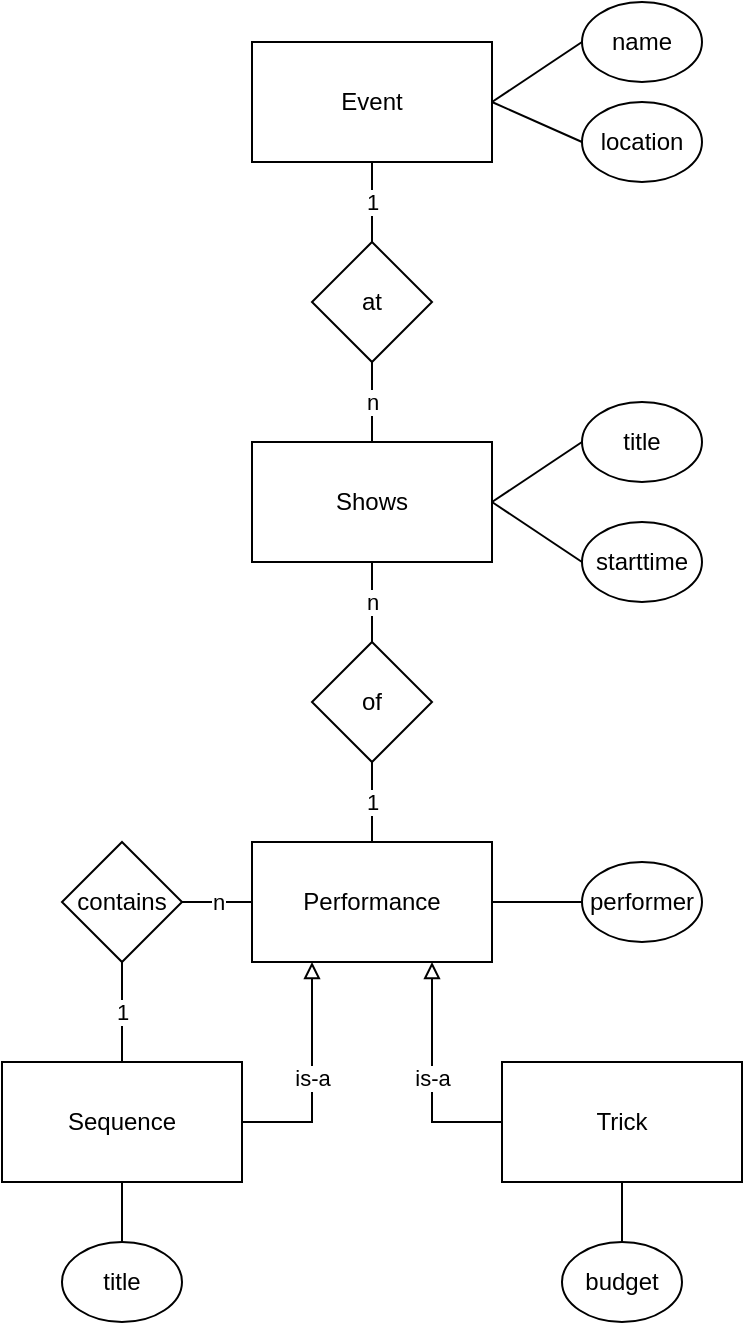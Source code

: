 <mxfile version="18.0.2" type="device"><diagram id="R2lEEEUBdFMjLlhIrx00" name="Page-1"><mxGraphModel dx="1051" dy="682" grid="1" gridSize="10" guides="1" tooltips="1" connect="1" arrows="1" fold="1" page="1" pageScale="1" pageWidth="850" pageHeight="1100" background="none" math="0" shadow="0" extFonts="Permanent Marker^https://fonts.googleapis.com/css?family=Permanent+Marker"><root><mxCell id="0"/><mxCell id="1" parent="0"/><mxCell id="LrZ6wzPJ0l4Ao6zBtygf-9" value="1" style="edgeStyle=orthogonalEdgeStyle;rounded=0;orthogonalLoop=1;jettySize=auto;html=1;endArrow=none;endFill=0;" edge="1" parent="1" source="LrZ6wzPJ0l4Ao6zBtygf-2" target="LrZ6wzPJ0l4Ao6zBtygf-5"><mxGeometry relative="1" as="geometry"/></mxCell><mxCell id="LrZ6wzPJ0l4Ao6zBtygf-2" value="Event" style="rounded=0;whiteSpace=wrap;html=1;" vertex="1" parent="1"><mxGeometry x="365" y="40" width="120" height="60" as="geometry"/></mxCell><mxCell id="LrZ6wzPJ0l4Ao6zBtygf-3" value="name" style="ellipse;whiteSpace=wrap;html=1;" vertex="1" parent="1"><mxGeometry x="530" y="20" width="60" height="40" as="geometry"/></mxCell><mxCell id="LrZ6wzPJ0l4Ao6zBtygf-4" value="location" style="ellipse;whiteSpace=wrap;html=1;" vertex="1" parent="1"><mxGeometry x="530" y="70" width="60" height="40" as="geometry"/></mxCell><mxCell id="LrZ6wzPJ0l4Ao6zBtygf-10" value="n" style="edgeStyle=orthogonalEdgeStyle;rounded=0;orthogonalLoop=1;jettySize=auto;html=1;endArrow=none;endFill=0;" edge="1" parent="1" source="LrZ6wzPJ0l4Ao6zBtygf-5" target="LrZ6wzPJ0l4Ao6zBtygf-6"><mxGeometry relative="1" as="geometry"/></mxCell><mxCell id="LrZ6wzPJ0l4Ao6zBtygf-5" value="at" style="rhombus;whiteSpace=wrap;html=1;" vertex="1" parent="1"><mxGeometry x="395" y="140" width="60" height="60" as="geometry"/></mxCell><mxCell id="LrZ6wzPJ0l4Ao6zBtygf-11" value="n" style="edgeStyle=orthogonalEdgeStyle;rounded=0;orthogonalLoop=1;jettySize=auto;html=1;endArrow=none;endFill=0;" edge="1" parent="1" source="LrZ6wzPJ0l4Ao6zBtygf-6" target="LrZ6wzPJ0l4Ao6zBtygf-7"><mxGeometry relative="1" as="geometry"/></mxCell><mxCell id="LrZ6wzPJ0l4Ao6zBtygf-6" value="Shows" style="rounded=0;whiteSpace=wrap;html=1;" vertex="1" parent="1"><mxGeometry x="365" y="240" width="120" height="60" as="geometry"/></mxCell><mxCell id="LrZ6wzPJ0l4Ao6zBtygf-12" value="1" style="edgeStyle=orthogonalEdgeStyle;rounded=0;orthogonalLoop=1;jettySize=auto;html=1;endArrow=none;endFill=0;" edge="1" parent="1" source="LrZ6wzPJ0l4Ao6zBtygf-7" target="LrZ6wzPJ0l4Ao6zBtygf-8"><mxGeometry relative="1" as="geometry"/></mxCell><mxCell id="LrZ6wzPJ0l4Ao6zBtygf-7" value="of" style="rhombus;whiteSpace=wrap;html=1;" vertex="1" parent="1"><mxGeometry x="395" y="340" width="60" height="60" as="geometry"/></mxCell><mxCell id="LrZ6wzPJ0l4Ao6zBtygf-8" value="Performance" style="rounded=0;whiteSpace=wrap;html=1;" vertex="1" parent="1"><mxGeometry x="365" y="440" width="120" height="60" as="geometry"/></mxCell><mxCell id="LrZ6wzPJ0l4Ao6zBtygf-13" value="starttime" style="ellipse;whiteSpace=wrap;html=1;" vertex="1" parent="1"><mxGeometry x="530" y="280" width="60" height="40" as="geometry"/></mxCell><mxCell id="LrZ6wzPJ0l4Ao6zBtygf-14" value="" style="endArrow=none;html=1;rounded=0;entryX=1;entryY=0.5;entryDx=0;entryDy=0;exitX=0;exitY=0.5;exitDx=0;exitDy=0;" edge="1" parent="1" source="LrZ6wzPJ0l4Ao6zBtygf-3" target="LrZ6wzPJ0l4Ao6zBtygf-2"><mxGeometry width="50" height="50" relative="1" as="geometry"><mxPoint x="370" y="350" as="sourcePoint"/><mxPoint x="420" y="300" as="targetPoint"/></mxGeometry></mxCell><mxCell id="LrZ6wzPJ0l4Ao6zBtygf-15" value="" style="endArrow=none;html=1;rounded=0;entryX=1;entryY=0.5;entryDx=0;entryDy=0;exitX=0;exitY=0.5;exitDx=0;exitDy=0;" edge="1" parent="1" source="LrZ6wzPJ0l4Ao6zBtygf-4" target="LrZ6wzPJ0l4Ao6zBtygf-2"><mxGeometry width="50" height="50" relative="1" as="geometry"><mxPoint x="540" y="50" as="sourcePoint"/><mxPoint x="495" y="80" as="targetPoint"/></mxGeometry></mxCell><mxCell id="LrZ6wzPJ0l4Ao6zBtygf-19" value="" style="edgeStyle=orthogonalEdgeStyle;rounded=0;orthogonalLoop=1;jettySize=auto;html=1;endArrow=none;endFill=0;" edge="1" parent="1" source="LrZ6wzPJ0l4Ao6zBtygf-18" target="LrZ6wzPJ0l4Ao6zBtygf-8"><mxGeometry relative="1" as="geometry"/></mxCell><mxCell id="LrZ6wzPJ0l4Ao6zBtygf-18" value="performer" style="ellipse;whiteSpace=wrap;html=1;" vertex="1" parent="1"><mxGeometry x="530" y="450" width="60" height="40" as="geometry"/></mxCell><mxCell id="LrZ6wzPJ0l4Ao6zBtygf-26" value="is-a" style="edgeStyle=orthogonalEdgeStyle;rounded=0;orthogonalLoop=1;jettySize=auto;html=1;exitX=0;exitY=0.5;exitDx=0;exitDy=0;entryX=0.75;entryY=1;entryDx=0;entryDy=0;endArrow=block;endFill=0;startArrow=none;startFill=0;" edge="1" parent="1" source="LrZ6wzPJ0l4Ao6zBtygf-20" target="LrZ6wzPJ0l4Ao6zBtygf-8"><mxGeometry relative="1" as="geometry"/></mxCell><mxCell id="LrZ6wzPJ0l4Ao6zBtygf-20" value="Trick" style="rounded=0;whiteSpace=wrap;html=1;" vertex="1" parent="1"><mxGeometry x="490" y="550" width="120" height="60" as="geometry"/></mxCell><mxCell id="LrZ6wzPJ0l4Ao6zBtygf-25" value="is-a" style="edgeStyle=orthogonalEdgeStyle;rounded=0;orthogonalLoop=1;jettySize=auto;html=1;exitX=1;exitY=0.5;exitDx=0;exitDy=0;entryX=0.25;entryY=1;entryDx=0;entryDy=0;endArrow=block;endFill=0;" edge="1" parent="1" source="LrZ6wzPJ0l4Ao6zBtygf-21" target="LrZ6wzPJ0l4Ao6zBtygf-8"><mxGeometry relative="1" as="geometry"/></mxCell><mxCell id="LrZ6wzPJ0l4Ao6zBtygf-21" value="Sequence" style="rounded=0;whiteSpace=wrap;html=1;" vertex="1" parent="1"><mxGeometry x="240" y="550" width="120" height="60" as="geometry"/></mxCell><mxCell id="LrZ6wzPJ0l4Ao6zBtygf-23" value="n" style="edgeStyle=orthogonalEdgeStyle;rounded=0;orthogonalLoop=1;jettySize=auto;html=1;endArrow=none;endFill=0;" edge="1" parent="1" source="LrZ6wzPJ0l4Ao6zBtygf-22" target="LrZ6wzPJ0l4Ao6zBtygf-8"><mxGeometry relative="1" as="geometry"/></mxCell><mxCell id="LrZ6wzPJ0l4Ao6zBtygf-24" value="1" style="edgeStyle=orthogonalEdgeStyle;rounded=0;orthogonalLoop=1;jettySize=auto;html=1;endArrow=none;endFill=0;" edge="1" parent="1" source="LrZ6wzPJ0l4Ao6zBtygf-22" target="LrZ6wzPJ0l4Ao6zBtygf-21"><mxGeometry relative="1" as="geometry"/></mxCell><mxCell id="LrZ6wzPJ0l4Ao6zBtygf-22" value="contains" style="rhombus;whiteSpace=wrap;html=1;" vertex="1" parent="1"><mxGeometry x="270" y="440" width="60" height="60" as="geometry"/></mxCell><mxCell id="LrZ6wzPJ0l4Ao6zBtygf-28" value="" style="edgeStyle=orthogonalEdgeStyle;rounded=0;orthogonalLoop=1;jettySize=auto;html=1;startArrow=none;startFill=0;endArrow=none;endFill=0;" edge="1" parent="1" source="LrZ6wzPJ0l4Ao6zBtygf-27" target="LrZ6wzPJ0l4Ao6zBtygf-20"><mxGeometry relative="1" as="geometry"/></mxCell><mxCell id="LrZ6wzPJ0l4Ao6zBtygf-27" value="budget" style="ellipse;whiteSpace=wrap;html=1;" vertex="1" parent="1"><mxGeometry x="520" y="640" width="60" height="40" as="geometry"/></mxCell><mxCell id="LrZ6wzPJ0l4Ao6zBtygf-30" value="" style="edgeStyle=orthogonalEdgeStyle;rounded=0;orthogonalLoop=1;jettySize=auto;html=1;startArrow=none;startFill=0;endArrow=none;endFill=0;" edge="1" parent="1" source="LrZ6wzPJ0l4Ao6zBtygf-29" target="LrZ6wzPJ0l4Ao6zBtygf-21"><mxGeometry relative="1" as="geometry"/></mxCell><mxCell id="LrZ6wzPJ0l4Ao6zBtygf-29" value="title" style="ellipse;whiteSpace=wrap;html=1;" vertex="1" parent="1"><mxGeometry x="270" y="640" width="60" height="40" as="geometry"/></mxCell><mxCell id="LrZ6wzPJ0l4Ao6zBtygf-31" value="title" style="ellipse;whiteSpace=wrap;html=1;" vertex="1" parent="1"><mxGeometry x="530" y="220" width="60" height="40" as="geometry"/></mxCell><mxCell id="LrZ6wzPJ0l4Ao6zBtygf-32" value="" style="endArrow=none;html=1;rounded=0;entryX=1;entryY=0.5;entryDx=0;entryDy=0;exitX=0;exitY=0.5;exitDx=0;exitDy=0;" edge="1" parent="1" source="LrZ6wzPJ0l4Ao6zBtygf-31" target="LrZ6wzPJ0l4Ao6zBtygf-6"><mxGeometry width="50" height="50" relative="1" as="geometry"><mxPoint x="540" y="100" as="sourcePoint"/><mxPoint x="495" y="80.0" as="targetPoint"/></mxGeometry></mxCell><mxCell id="LrZ6wzPJ0l4Ao6zBtygf-34" value="" style="endArrow=none;html=1;rounded=0;entryX=1;entryY=0.5;entryDx=0;entryDy=0;exitX=0;exitY=0.5;exitDx=0;exitDy=0;" edge="1" parent="1" source="LrZ6wzPJ0l4Ao6zBtygf-13" target="LrZ6wzPJ0l4Ao6zBtygf-6"><mxGeometry width="50" height="50" relative="1" as="geometry"><mxPoint x="540" y="250" as="sourcePoint"/><mxPoint x="495" y="280" as="targetPoint"/></mxGeometry></mxCell></root></mxGraphModel></diagram></mxfile>